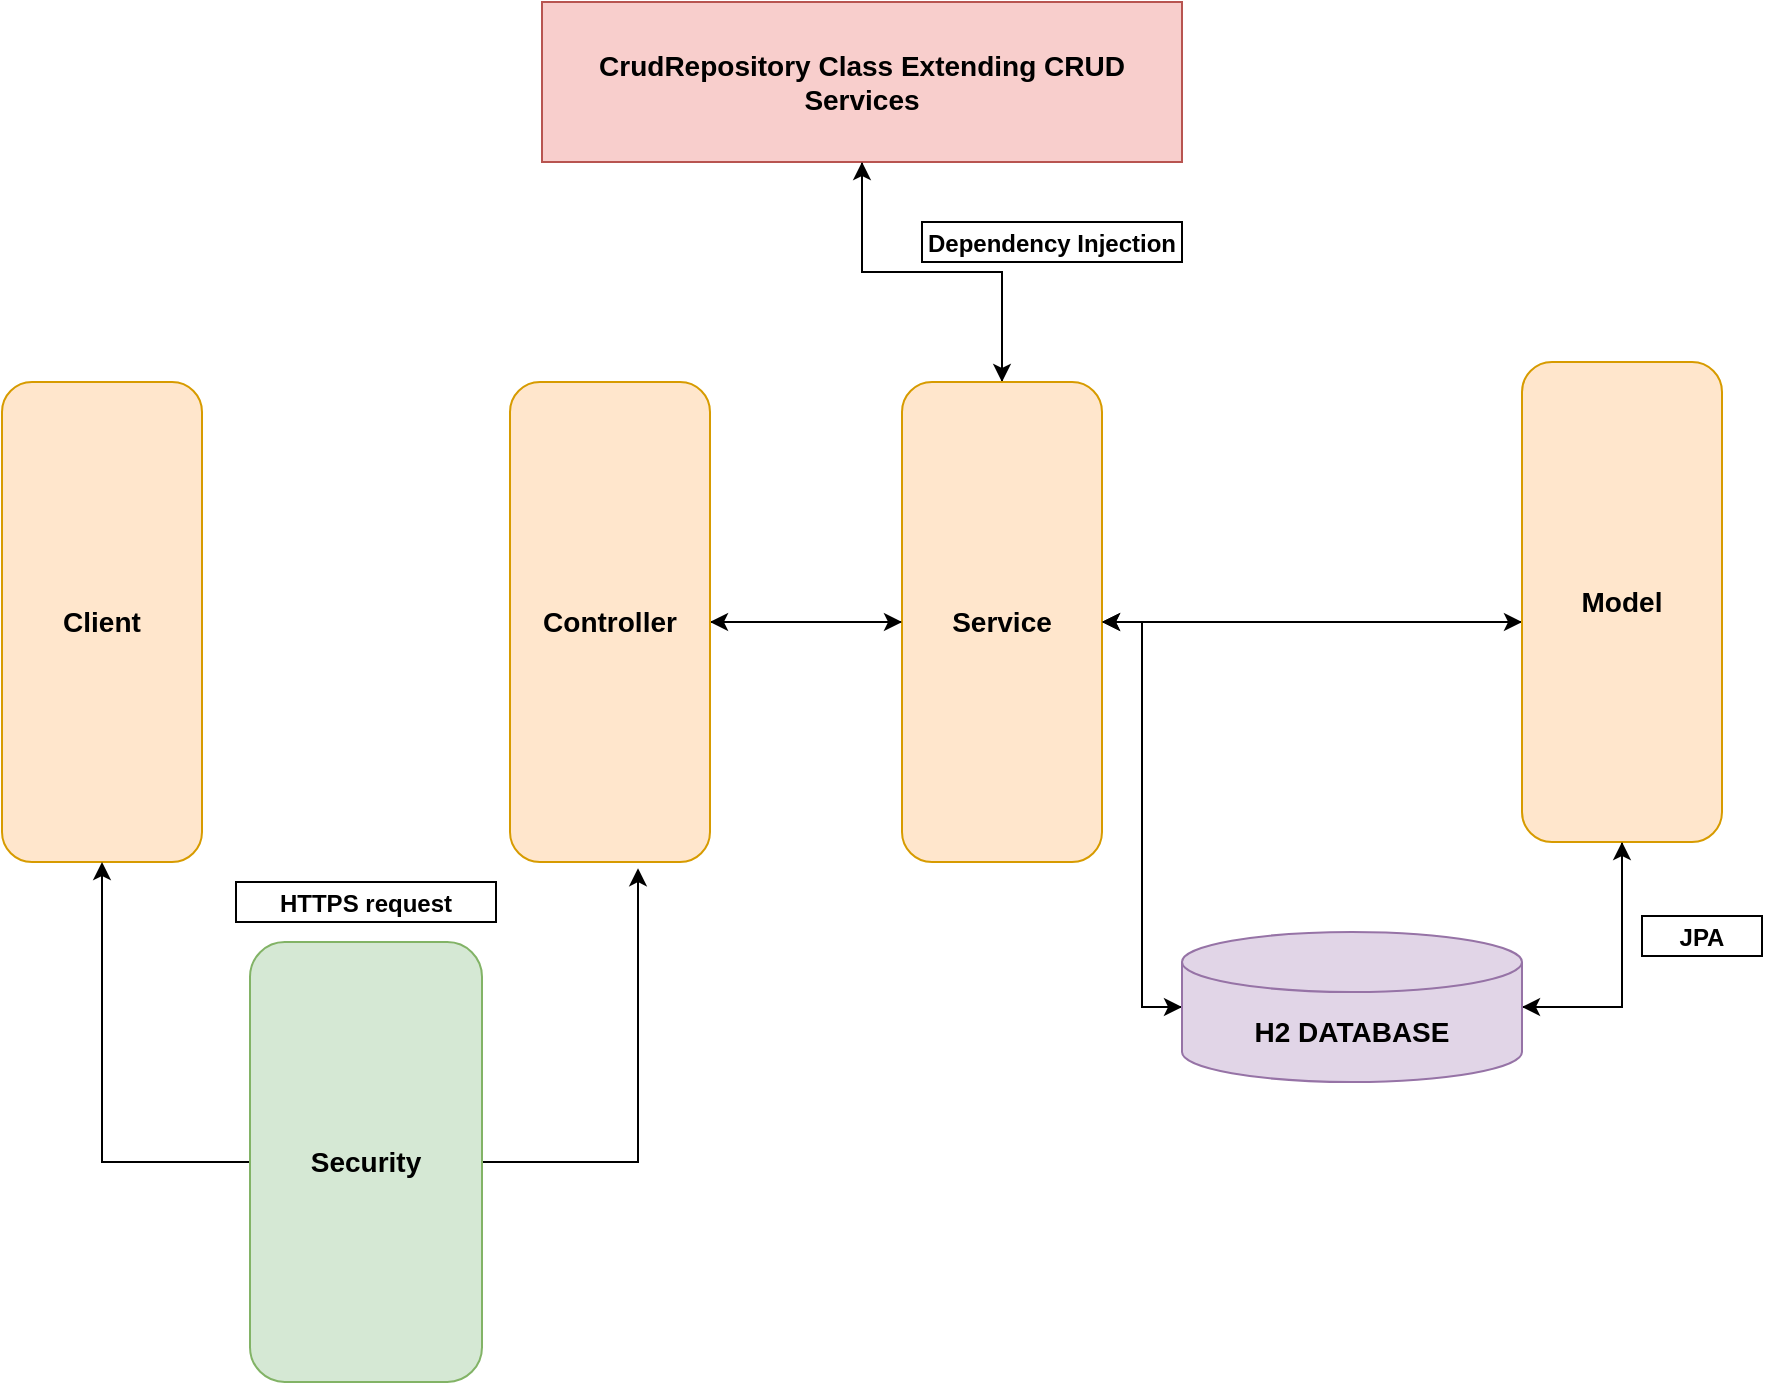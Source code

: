 <mxfile version="20.4.0" type="device"><diagram id="eAnQTgw0Z3n5cYDpq2qS" name="Page-1"><mxGraphModel dx="635" dy="793" grid="1" gridSize="10" guides="1" tooltips="1" connect="1" arrows="1" fold="1" page="1" pageScale="1" pageWidth="827" pageHeight="1169" math="0" shadow="0"><root><mxCell id="0"/><mxCell id="1" parent="0"/><mxCell id="sBSNemragX-UU_uqk1QC-45" style="edgeStyle=orthogonalEdgeStyle;rounded=0;orthogonalLoop=1;jettySize=auto;html=1;exitX=0.5;exitY=1;exitDx=0;exitDy=0;entryX=0.5;entryY=0;entryDx=0;entryDy=0;fontSize=14;" edge="1" parent="1" source="sBSNemragX-UU_uqk1QC-25" target="sBSNemragX-UU_uqk1QC-29"><mxGeometry relative="1" as="geometry"/></mxCell><mxCell id="sBSNemragX-UU_uqk1QC-25" value="&lt;b&gt;&lt;font style=&quot;font-size: 14px;&quot;&gt;CrudRepository Class Extending CRUD Services&lt;/font&gt;&lt;/b&gt;" style="rounded=0;whiteSpace=wrap;html=1;fillColor=#f8cecc;strokeColor=#b85450;" vertex="1" parent="1"><mxGeometry x="330" y="90" width="320" height="80" as="geometry"/></mxCell><mxCell id="sBSNemragX-UU_uqk1QC-36" style="edgeStyle=orthogonalEdgeStyle;rounded=0;orthogonalLoop=1;jettySize=auto;html=1;fontSize=14;" edge="1" parent="1" source="sBSNemragX-UU_uqk1QC-29" target="sBSNemragX-UU_uqk1QC-30"><mxGeometry relative="1" as="geometry"/></mxCell><mxCell id="sBSNemragX-UU_uqk1QC-37" style="edgeStyle=orthogonalEdgeStyle;rounded=0;orthogonalLoop=1;jettySize=auto;html=1;exitX=1;exitY=0.5;exitDx=0;exitDy=0;fontSize=14;" edge="1" parent="1" source="sBSNemragX-UU_uqk1QC-29" target="sBSNemragX-UU_uqk1QC-32"><mxGeometry relative="1" as="geometry"><Array as="points"><mxPoint x="790" y="400"/><mxPoint x="790" y="400"/></Array></mxGeometry></mxCell><mxCell id="sBSNemragX-UU_uqk1QC-46" style="edgeStyle=orthogonalEdgeStyle;rounded=0;orthogonalLoop=1;jettySize=auto;html=1;exitX=0.5;exitY=0;exitDx=0;exitDy=0;entryX=0.5;entryY=1;entryDx=0;entryDy=0;fontSize=14;" edge="1" parent="1" source="sBSNemragX-UU_uqk1QC-29" target="sBSNemragX-UU_uqk1QC-25"><mxGeometry relative="1" as="geometry"/></mxCell><mxCell id="sBSNemragX-UU_uqk1QC-49" style="edgeStyle=orthogonalEdgeStyle;rounded=0;orthogonalLoop=1;jettySize=auto;html=1;exitX=1;exitY=0.5;exitDx=0;exitDy=0;entryX=0;entryY=0.5;entryDx=0;entryDy=0;entryPerimeter=0;fontSize=12;" edge="1" parent="1" source="sBSNemragX-UU_uqk1QC-29" target="sBSNemragX-UU_uqk1QC-39"><mxGeometry relative="1" as="geometry"/></mxCell><mxCell id="sBSNemragX-UU_uqk1QC-29" value="&lt;b&gt;&lt;font style=&quot;font-size: 14px;&quot;&gt;Service&lt;/font&gt;&lt;/b&gt;" style="rounded=1;whiteSpace=wrap;html=1;fillColor=#ffe6cc;strokeColor=#d79b00;" vertex="1" parent="1"><mxGeometry x="510" y="280" width="100" height="240" as="geometry"/></mxCell><mxCell id="sBSNemragX-UU_uqk1QC-35" style="edgeStyle=orthogonalEdgeStyle;rounded=0;orthogonalLoop=1;jettySize=auto;html=1;fontSize=14;" edge="1" parent="1" source="sBSNemragX-UU_uqk1QC-30" target="sBSNemragX-UU_uqk1QC-29"><mxGeometry relative="1" as="geometry"/></mxCell><mxCell id="sBSNemragX-UU_uqk1QC-30" value="&lt;b&gt;&lt;font style=&quot;font-size: 14px;&quot;&gt;Controller&lt;/font&gt;&lt;/b&gt;" style="rounded=1;whiteSpace=wrap;html=1;fillColor=#ffe6cc;strokeColor=#d79b00;" vertex="1" parent="1"><mxGeometry x="314" y="280" width="100" height="240" as="geometry"/></mxCell><mxCell id="sBSNemragX-UU_uqk1QC-31" value="&lt;b&gt;&lt;font style=&quot;font-size: 14px;&quot;&gt;Client&lt;/font&gt;&lt;/b&gt;" style="rounded=1;whiteSpace=wrap;html=1;fillColor=#ffe6cc;strokeColor=#d79b00;" vertex="1" parent="1"><mxGeometry x="60" y="280" width="100" height="240" as="geometry"/></mxCell><mxCell id="sBSNemragX-UU_uqk1QC-38" style="edgeStyle=orthogonalEdgeStyle;rounded=0;orthogonalLoop=1;jettySize=auto;html=1;fontSize=14;" edge="1" parent="1" source="sBSNemragX-UU_uqk1QC-32" target="sBSNemragX-UU_uqk1QC-29"><mxGeometry relative="1" as="geometry"><Array as="points"><mxPoint x="750" y="400"/><mxPoint x="750" y="400"/></Array></mxGeometry></mxCell><mxCell id="sBSNemragX-UU_uqk1QC-52" style="edgeStyle=orthogonalEdgeStyle;rounded=0;orthogonalLoop=1;jettySize=auto;html=1;entryX=1;entryY=0.5;entryDx=0;entryDy=0;entryPerimeter=0;fontSize=12;" edge="1" parent="1" source="sBSNemragX-UU_uqk1QC-32" target="sBSNemragX-UU_uqk1QC-39"><mxGeometry relative="1" as="geometry"/></mxCell><mxCell id="sBSNemragX-UU_uqk1QC-32" value="&lt;b&gt;&lt;font style=&quot;font-size: 14px;&quot;&gt;Model&lt;/font&gt;&lt;/b&gt;" style="rounded=1;whiteSpace=wrap;html=1;fillColor=#ffe6cc;strokeColor=#d79b00;" vertex="1" parent="1"><mxGeometry x="820" y="270" width="100" height="240" as="geometry"/></mxCell><mxCell id="sBSNemragX-UU_uqk1QC-50" style="edgeStyle=orthogonalEdgeStyle;rounded=0;orthogonalLoop=1;jettySize=auto;html=1;exitX=0;exitY=0.5;exitDx=0;exitDy=0;exitPerimeter=0;entryX=1;entryY=0.5;entryDx=0;entryDy=0;fontSize=12;" edge="1" parent="1" source="sBSNemragX-UU_uqk1QC-39" target="sBSNemragX-UU_uqk1QC-29"><mxGeometry relative="1" as="geometry"/></mxCell><mxCell id="sBSNemragX-UU_uqk1QC-54" style="edgeStyle=orthogonalEdgeStyle;rounded=0;orthogonalLoop=1;jettySize=auto;html=1;entryX=0.5;entryY=1;entryDx=0;entryDy=0;fontSize=12;" edge="1" parent="1"><mxGeometry relative="1" as="geometry"><mxPoint x="820" y="592.5" as="sourcePoint"/><mxPoint x="870" y="510" as="targetPoint"/><Array as="points"><mxPoint x="870" y="593"/></Array></mxGeometry></mxCell><mxCell id="sBSNemragX-UU_uqk1QC-39" value="&lt;b&gt;H2 DATABASE&lt;/b&gt;" style="shape=cylinder3;whiteSpace=wrap;html=1;boundedLbl=1;backgroundOutline=1;size=15;fontSize=14;fillColor=#e1d5e7;strokeColor=#9673a6;" vertex="1" parent="1"><mxGeometry x="650" y="555" width="170" height="75" as="geometry"/></mxCell><mxCell id="sBSNemragX-UU_uqk1QC-60" style="edgeStyle=orthogonalEdgeStyle;rounded=0;orthogonalLoop=1;jettySize=auto;html=1;entryX=0.5;entryY=1;entryDx=0;entryDy=0;fontSize=12;" edge="1" parent="1" source="sBSNemragX-UU_uqk1QC-55" target="sBSNemragX-UU_uqk1QC-31"><mxGeometry relative="1" as="geometry"/></mxCell><mxCell id="sBSNemragX-UU_uqk1QC-62" style="edgeStyle=orthogonalEdgeStyle;rounded=0;orthogonalLoop=1;jettySize=auto;html=1;entryX=0.64;entryY=1.013;entryDx=0;entryDy=0;entryPerimeter=0;fontSize=12;" edge="1" parent="1" source="sBSNemragX-UU_uqk1QC-55" target="sBSNemragX-UU_uqk1QC-30"><mxGeometry relative="1" as="geometry"/></mxCell><mxCell id="sBSNemragX-UU_uqk1QC-55" value="&lt;b&gt;&lt;font style=&quot;font-size: 14px;&quot;&gt;Security&lt;/font&gt;&lt;/b&gt;" style="rounded=1;whiteSpace=wrap;html=1;fontSize=12;fillColor=#d5e8d4;strokeColor=#82b366;" vertex="1" parent="1"><mxGeometry x="184" y="560" width="116" height="220" as="geometry"/></mxCell><mxCell id="sBSNemragX-UU_uqk1QC-58" value="&lt;font style=&quot;font-size: 12px;&quot;&gt;&lt;b&gt;HTTPS request&lt;/b&gt;&lt;/font&gt;" style="rounded=0;whiteSpace=wrap;html=1;fontSize=14;" vertex="1" parent="1"><mxGeometry x="177" y="530" width="130" height="20" as="geometry"/></mxCell><mxCell id="sBSNemragX-UU_uqk1QC-64" value="&lt;font style=&quot;font-size: 12px;&quot;&gt;&lt;b&gt;JPA&lt;br&gt;&lt;/b&gt;&lt;/font&gt;" style="rounded=0;whiteSpace=wrap;html=1;fontSize=14;" vertex="1" parent="1"><mxGeometry x="880" y="547" width="60" height="20" as="geometry"/></mxCell><mxCell id="sBSNemragX-UU_uqk1QC-65" value="&lt;font style=&quot;font-size: 12px;&quot;&gt;&lt;b&gt;Dependency Injection&lt;/b&gt;&lt;/font&gt;" style="rounded=0;whiteSpace=wrap;html=1;fontSize=14;" vertex="1" parent="1"><mxGeometry x="520" y="200" width="130" height="20" as="geometry"/></mxCell></root></mxGraphModel></diagram></mxfile>